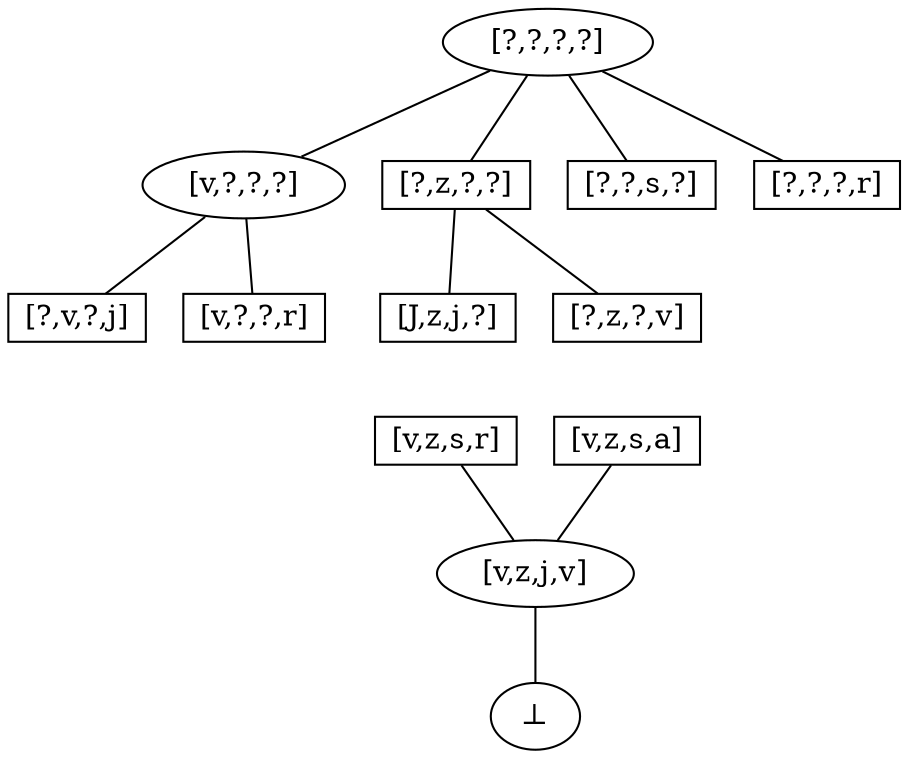 digraph iter_1 {
    node [shape=rect height=0.1, width=0.2];
    edge [arrowhead = none];

    top  [label = "[?,?,?,?]",shape=ellipse];
    bot  [label = "&#8869;",shape=ellipse];

    ex_1 [label= "[v,z,j,v]",shape=ellipse];
    
    ex_2_1 [label = "[v,?,?,?]",shape=ellipse];
    ex_2_2 [label = "[?,z,?,?]"];
    ex_2_4 [label = "[?,?,s,?]"];
    ex_2_5 [label = "[?,?,?,r]"];
 
    ex_3_1  [label = "[?,v,?,j]"];
    ex_3_4  [label = "[v,?,?,r]"];
 
    ex_3_8  [label = "[J,z,j,?]"];
    ex_3_10 [label = "[?,z,?,v]"];

    ex_4_1 [label = "[v,z,s,r]"];
    ex_4_2 [label = "[v,z,s,a]"];
       
    top -> ex_2_1;
    top -> ex_2_2;
    top -> ex_2_4;
    top -> ex_2_5;

    ex_2_1 -> ex_3_1;    
    ex_2_1 -> ex_3_4;    
    
    ex_2_2 -> ex_3_8;
    ex_2_2 -> ex_3_10;

    ex_3_8  -> ex_4_1[style=invis];
    ex_3_10 -> ex_4_2[style=invis];    

    ex_4_1 -> ex_1;
    ex_4_2 -> ex_1;

    ex_1 -> bot;
}
